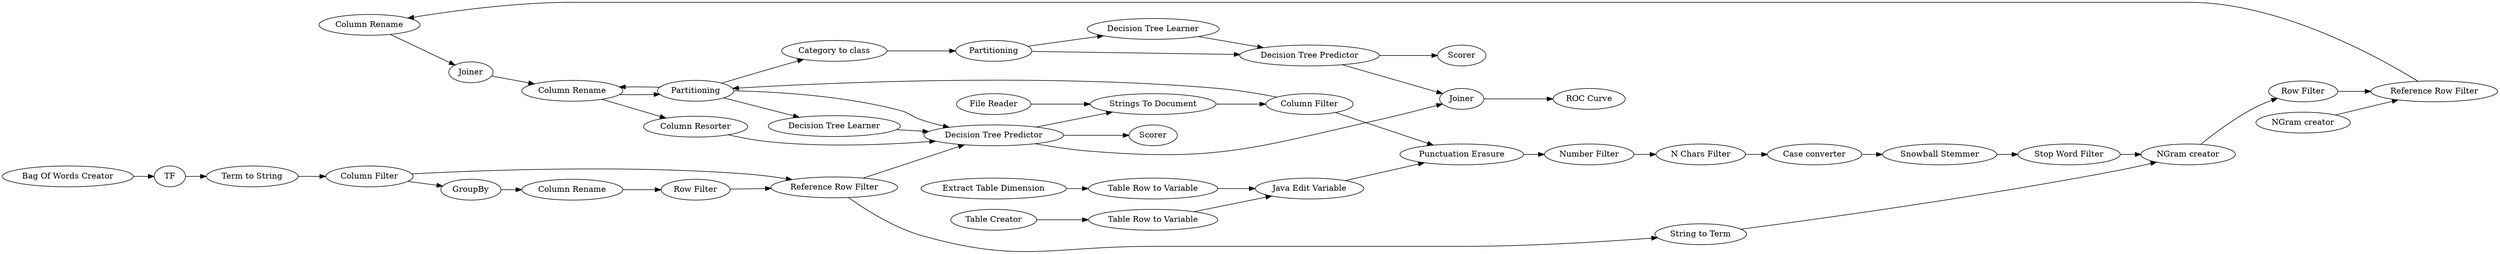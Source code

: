digraph {
	262 -> 264
	31 -> 34
	41 -> 42
	38 -> 87
	296 -> 312
	141 -> 230
	305 -> 311
	6 -> 295
	34 -> 35
	301 -> 305
	289 -> 7
	29 -> 43
	141 -> 167
	305 -> 307
	264 -> 292
	43 -> 31
	16 -> 140
	140 -> 141
	292 -> 295
	167 -> 168
	292 -> 263
	168 -> 169
	169 -> 230
	42 -> 31
	258 -> 262
	288 -> 256
	293 -> 16
	37 -> 38
	6 -> 34
	301 -> 308
	295 -> 296
	35 -> 36
	308 -> 305
	230 -> 296
	36 -> 37
	307 -> 310
	295 -> 309
	296 -> 307
	230 -> 288
	309 -> 296
	257 -> 258
	87 -> 256
	135 -> 258
	296 -> 7
	302 -> 301
	263 -> 296
	295 -> 302
	7 -> 6
	256 -> 257
	295 -> 292
	263 [label="Column Resorter"]
	167 [label=GroupBy]
	292 [label="Column Rename"]
	289 [label="File Reader"]
	7 [label="Strings To Document"]
	169 [label="Row Filter"]
	307 [label=Joiner]
	308 [label="Decision Tree Learner"]
	230 [label="Reference Row Filter"]
	302 [label="Category to class"]
	295 [label=Partitioning]
	168 [label="Column Rename"]
	256 [label="NGram creator"]
	41 [label="Table Creator"]
	31 [label="Java Edit Variable"]
	311 [label=Scorer]
	6 [label="Column Filter"]
	288 [label="String to Term"]
	309 [label="Decision Tree Learner"]
	141 [label="Column Filter"]
	16 [label=TF]
	262 [label="Column Rename"]
	42 [label="Table Row to Variable"]
	310 [label="ROC Curve"]
	87 [label="Stop Word Filter"]
	296 [label="Decision Tree Predictor"]
	293 [label="Bag Of Words Creator"]
	135 [label="NGram creator"]
	301 [label=Partitioning]
	257 [label="Row Filter"]
	38 [label="Snowball Stemmer"]
	264 [label=Joiner]
	43 [label="Table Row to Variable"]
	35 [label="Number Filter"]
	34 [label="Punctuation Erasure"]
	29 [label="Extract Table Dimension"]
	140 [label="Term to String"]
	258 [label="Reference Row Filter"]
	36 [label="N Chars Filter"]
	305 [label="Decision Tree Predictor"]
	312 [label=Scorer]
	37 [label="Case converter"]
	rankdir=LR
}

